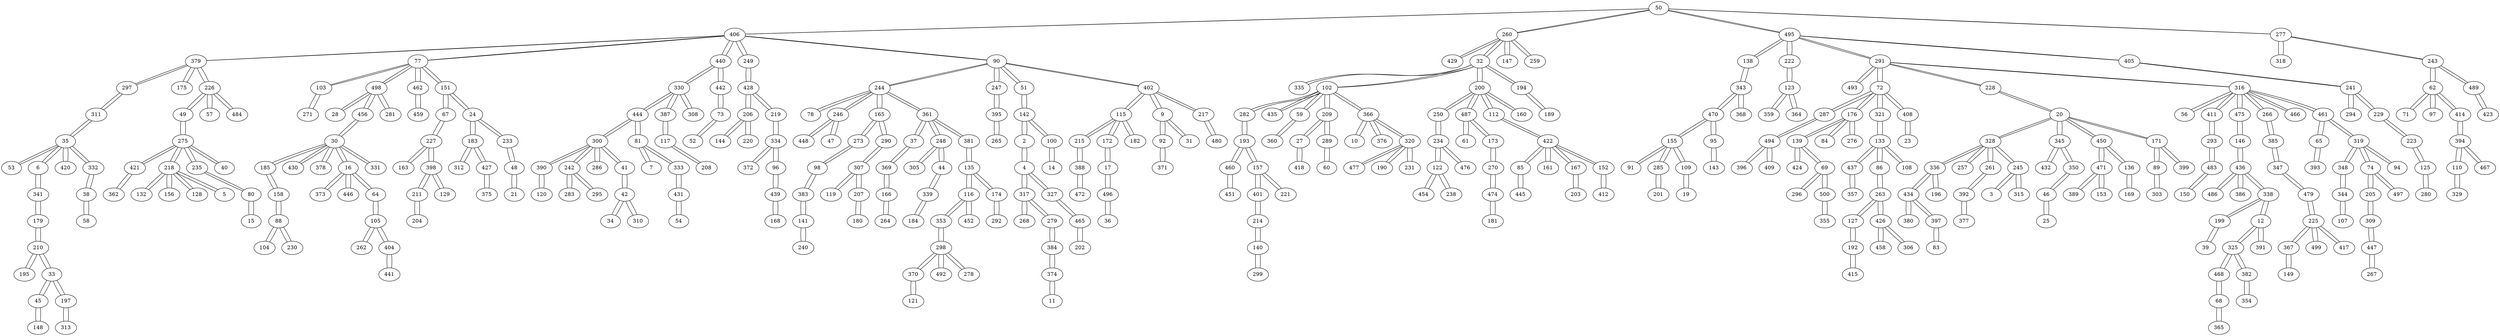 graph sample {
50 -- 406;
406 -- 50;
50 -- 260;
260 -- 50;
50 -- 495;
495 -- 50;
50 -- 277;
277 -- 50;
406 -- 379;
379 -- 406;
406 -- 77;
77 -- 406;
406 -- 440;
440 -- 406;
406 -- 249;
249 -- 406;
406 -- 90;
90 -- 406;
260 -- 429;
429 -- 260;
260 -- 32;
32 -- 260;
260 -- 147;
147 -- 260;
260 -- 259;
259 -- 260;
495 -- 138;
138 -- 495;
495 -- 222;
222 -- 495;
495 -- 291;
291 -- 495;
495 -- 405;
405 -- 495;
277 -- 318;
318 -- 277;
277 -- 243;
243 -- 277;
379 -- 297;
297 -- 379;
379 -- 175;
175 -- 379;
379 -- 226;
226 -- 379;
77 -- 103;
103 -- 77;
77 -- 498;
498 -- 77;
77 -- 462;
462 -- 77;
77 -- 151;
151 -- 77;
440 -- 330;
330 -- 440;
440 -- 442;
442 -- 440;
249 -- 428;
428 -- 249;
90 -- 244;
244 -- 90;
90 -- 247;
247 -- 90;
90 -- 51;
51 -- 90;
90 -- 402;
402 -- 90;
32 -- 335;
335 -- 32;
32 -- 102;
102 -- 32;
32 -- 200;
200 -- 32;
32 -- 194;
194 -- 32;
138 -- 343;
343 -- 138;
222 -- 123;
123 -- 222;
291 -- 493;
493 -- 291;
291 -- 72;
72 -- 291;
291 -- 228;
228 -- 291;
291 -- 316;
316 -- 291;
405 -- 241;
241 -- 405;
243 -- 62;
62 -- 243;
243 -- 489;
489 -- 243;
297 -- 311;
311 -- 297;
226 -- 49;
49 -- 226;
226 -- 57;
57 -- 226;
226 -- 484;
484 -- 226;
103 -- 271;
271 -- 103;
498 -- 28;
28 -- 498;
498 -- 456;
456 -- 498;
498 -- 281;
281 -- 498;
462 -- 459;
459 -- 462;
151 -- 67;
67 -- 151;
151 -- 24;
24 -- 151;
330 -- 444;
444 -- 330;
330 -- 387;
387 -- 330;
330 -- 308;
308 -- 330;
442 -- 73;
73 -- 442;
428 -- 206;
206 -- 428;
428 -- 219;
219 -- 428;
244 -- 78;
78 -- 244;
244 -- 246;
246 -- 244;
244 -- 165;
165 -- 244;
244 -- 361;
361 -- 244;
247 -- 395;
395 -- 247;
51 -- 142;
142 -- 51;
402 -- 115;
115 -- 402;
402 -- 9;
9 -- 402;
402 -- 217;
217 -- 402;
102 -- 282;
282 -- 102;
102 -- 435;
435 -- 102;
102 -- 59;
59 -- 102;
102 -- 209;
209 -- 102;
102 -- 366;
366 -- 102;
200 -- 250;
250 -- 200;
200 -- 487;
487 -- 200;
200 -- 112;
112 -- 200;
200 -- 160;
160 -- 200;
194 -- 189;
189 -- 194;
343 -- 470;
470 -- 343;
343 -- 368;
368 -- 343;
123 -- 359;
359 -- 123;
123 -- 364;
364 -- 123;
72 -- 287;
287 -- 72;
72 -- 176;
176 -- 72;
72 -- 321;
321 -- 72;
72 -- 408;
408 -- 72;
228 -- 20;
20 -- 228;
316 -- 56;
56 -- 316;
316 -- 411;
411 -- 316;
316 -- 475;
475 -- 316;
316 -- 266;
266 -- 316;
316 -- 466;
466 -- 316;
316 -- 461;
461 -- 316;
241 -- 294;
294 -- 241;
241 -- 229;
229 -- 241;
62 -- 71;
71 -- 62;
62 -- 97;
97 -- 62;
62 -- 414;
414 -- 62;
489 -- 423;
423 -- 489;
311 -- 35;
35 -- 311;
49 -- 275;
275 -- 49;
456 -- 30;
30 -- 456;
67 -- 227;
227 -- 67;
24 -- 183;
183 -- 24;
24 -- 233;
233 -- 24;
444 -- 300;
300 -- 444;
444 -- 81;
81 -- 444;
387 -- 117;
117 -- 387;
73 -- 52;
52 -- 73;
206 -- 144;
144 -- 206;
206 -- 220;
220 -- 206;
219 -- 334;
334 -- 219;
246 -- 448;
448 -- 246;
246 -- 47;
47 -- 246;
165 -- 273;
273 -- 165;
165 -- 290;
290 -- 165;
361 -- 37;
37 -- 361;
361 -- 248;
248 -- 361;
361 -- 381;
381 -- 361;
395 -- 265;
265 -- 395;
142 -- 2;
2 -- 142;
142 -- 100;
100 -- 142;
115 -- 215;
215 -- 115;
115 -- 172;
172 -- 115;
115 -- 182;
182 -- 115;
9 -- 92;
92 -- 9;
9 -- 31;
31 -- 9;
217 -- 480;
480 -- 217;
282 -- 193;
193 -- 282;
59 -- 360;
360 -- 59;
209 -- 27;
27 -- 209;
209 -- 289;
289 -- 209;
366 -- 10;
10 -- 366;
366 -- 376;
376 -- 366;
366 -- 320;
320 -- 366;
250 -- 234;
234 -- 250;
487 -- 61;
61 -- 487;
487 -- 173;
173 -- 487;
112 -- 422;
422 -- 112;
470 -- 155;
155 -- 470;
470 -- 95;
95 -- 470;
287 -- 494;
494 -- 287;
176 -- 139;
139 -- 176;
176 -- 84;
84 -- 176;
176 -- 276;
276 -- 176;
321 -- 133;
133 -- 321;
408 -- 23;
23 -- 408;
20 -- 328;
328 -- 20;
20 -- 345;
345 -- 20;
20 -- 450;
450 -- 20;
20 -- 171;
171 -- 20;
411 -- 293;
293 -- 411;
475 -- 146;
146 -- 475;
266 -- 385;
385 -- 266;
461 -- 65;
65 -- 461;
461 -- 319;
319 -- 461;
229 -- 223;
223 -- 229;
414 -- 394;
394 -- 414;
35 -- 53;
53 -- 35;
35 -- 6;
6 -- 35;
35 -- 420;
420 -- 35;
35 -- 332;
332 -- 35;
275 -- 421;
421 -- 275;
275 -- 218;
218 -- 275;
275 -- 235;
235 -- 275;
275 -- 40;
40 -- 275;
30 -- 185;
185 -- 30;
30 -- 430;
430 -- 30;
30 -- 378;
378 -- 30;
30 -- 16;
16 -- 30;
30 -- 331;
331 -- 30;
227 -- 163;
163 -- 227;
227 -- 398;
398 -- 227;
183 -- 312;
312 -- 183;
183 -- 427;
427 -- 183;
233 -- 48;
48 -- 233;
300 -- 390;
390 -- 300;
300 -- 242;
242 -- 300;
300 -- 286;
286 -- 300;
300 -- 41;
41 -- 300;
81 -- 7;
7 -- 81;
81 -- 333;
333 -- 81;
117 -- 208;
208 -- 117;
334 -- 372;
372 -- 334;
334 -- 96;
96 -- 334;
273 -- 98;
98 -- 273;
290 -- 307;
307 -- 290;
37 -- 369;
369 -- 37;
248 -- 305;
305 -- 248;
248 -- 44;
44 -- 248;
381 -- 135;
135 -- 381;
2 -- 4;
4 -- 2;
100 -- 14;
14 -- 100;
215 -- 388;
388 -- 215;
172 -- 17;
17 -- 172;
92 -- 371;
371 -- 92;
193 -- 460;
460 -- 193;
193 -- 157;
157 -- 193;
27 -- 418;
418 -- 27;
289 -- 60;
60 -- 289;
320 -- 477;
477 -- 320;
320 -- 190;
190 -- 320;
320 -- 231;
231 -- 320;
234 -- 122;
122 -- 234;
234 -- 476;
476 -- 234;
173 -- 270;
270 -- 173;
422 -- 85;
85 -- 422;
422 -- 161;
161 -- 422;
422 -- 167;
167 -- 422;
422 -- 152;
152 -- 422;
155 -- 91;
91 -- 155;
155 -- 285;
285 -- 155;
155 -- 109;
109 -- 155;
95 -- 143;
143 -- 95;
494 -- 396;
396 -- 494;
494 -- 409;
409 -- 494;
139 -- 424;
424 -- 139;
139 -- 69;
69 -- 139;
133 -- 437;
437 -- 133;
133 -- 86;
86 -- 133;
133 -- 108;
108 -- 133;
328 -- 336;
336 -- 328;
328 -- 257;
257 -- 328;
328 -- 261;
261 -- 328;
328 -- 245;
245 -- 328;
345 -- 432;
432 -- 345;
345 -- 350;
350 -- 345;
450 -- 471;
471 -- 450;
450 -- 136;
136 -- 450;
171 -- 89;
89 -- 171;
171 -- 399;
399 -- 171;
293 -- 483;
483 -- 293;
146 -- 436;
436 -- 146;
385 -- 347;
347 -- 385;
65 -- 393;
393 -- 65;
319 -- 348;
348 -- 319;
319 -- 74;
74 -- 319;
319 -- 94;
94 -- 319;
223 -- 125;
125 -- 223;
394 -- 110;
110 -- 394;
394 -- 467;
467 -- 394;
6 -- 341;
341 -- 6;
332 -- 38;
38 -- 332;
421 -- 362;
362 -- 421;
218 -- 132;
132 -- 218;
218 -- 156;
156 -- 218;
218 -- 128;
128 -- 218;
218 -- 5;
5 -- 218;
235 -- 80;
80 -- 235;
185 -- 158;
158 -- 185;
16 -- 373;
373 -- 16;
16 -- 446;
446 -- 16;
16 -- 64;
64 -- 16;
398 -- 211;
211 -- 398;
398 -- 129;
129 -- 398;
427 -- 375;
375 -- 427;
48 -- 21;
21 -- 48;
390 -- 120;
120 -- 390;
242 -- 283;
283 -- 242;
242 -- 295;
295 -- 242;
41 -- 42;
42 -- 41;
333 -- 431;
431 -- 333;
96 -- 439;
439 -- 96;
98 -- 383;
383 -- 98;
307 -- 119;
119 -- 307;
307 -- 207;
207 -- 307;
369 -- 166;
166 -- 369;
44 -- 339;
339 -- 44;
135 -- 116;
116 -- 135;
135 -- 174;
174 -- 135;
4 -- 317;
317 -- 4;
4 -- 327;
327 -- 4;
388 -- 472;
472 -- 388;
17 -- 496;
496 -- 17;
460 -- 451;
451 -- 460;
157 -- 401;
401 -- 157;
157 -- 221;
221 -- 157;
122 -- 454;
454 -- 122;
122 -- 238;
238 -- 122;
270 -- 474;
474 -- 270;
85 -- 445;
445 -- 85;
167 -- 203;
203 -- 167;
152 -- 412;
412 -- 152;
285 -- 201;
201 -- 285;
109 -- 19;
19 -- 109;
69 -- 296;
296 -- 69;
69 -- 500;
500 -- 69;
437 -- 357;
357 -- 437;
86 -- 263;
263 -- 86;
336 -- 434;
434 -- 336;
336 -- 196;
196 -- 336;
261 -- 392;
392 -- 261;
245 -- 3;
3 -- 245;
245 -- 315;
315 -- 245;
350 -- 46;
46 -- 350;
471 -- 389;
389 -- 471;
471 -- 153;
153 -- 471;
136 -- 169;
169 -- 136;
89 -- 303;
303 -- 89;
483 -- 150;
150 -- 483;
436 -- 486;
486 -- 436;
436 -- 386;
386 -- 436;
436 -- 338;
338 -- 436;
347 -- 479;
479 -- 347;
348 -- 344;
344 -- 348;
74 -- 205;
205 -- 74;
74 -- 497;
497 -- 74;
125 -- 280;
280 -- 125;
110 -- 329;
329 -- 110;
341 -- 179;
179 -- 341;
38 -- 58;
58 -- 38;
80 -- 15;
15 -- 80;
158 -- 88;
88 -- 158;
64 -- 105;
105 -- 64;
211 -- 204;
204 -- 211;
42 -- 34;
34 -- 42;
42 -- 310;
310 -- 42;
431 -- 54;
54 -- 431;
439 -- 168;
168 -- 439;
383 -- 141;
141 -- 383;
207 -- 180;
180 -- 207;
166 -- 264;
264 -- 166;
339 -- 184;
184 -- 339;
116 -- 353;
353 -- 116;
116 -- 452;
452 -- 116;
174 -- 292;
292 -- 174;
317 -- 268;
268 -- 317;
317 -- 279;
279 -- 317;
327 -- 465;
465 -- 327;
496 -- 36;
36 -- 496;
401 -- 214;
214 -- 401;
474 -- 181;
181 -- 474;
500 -- 355;
355 -- 500;
263 -- 127;
127 -- 263;
263 -- 426;
426 -- 263;
434 -- 380;
380 -- 434;
434 -- 397;
397 -- 434;
392 -- 377;
377 -- 392;
46 -- 25;
25 -- 46;
338 -- 199;
199 -- 338;
338 -- 12;
12 -- 338;
479 -- 225;
225 -- 479;
344 -- 107;
107 -- 344;
205 -- 309;
309 -- 205;
179 -- 210;
210 -- 179;
88 -- 104;
104 -- 88;
88 -- 230;
230 -- 88;
105 -- 262;
262 -- 105;
105 -- 404;
404 -- 105;
141 -- 240;
240 -- 141;
353 -- 298;
298 -- 353;
279 -- 384;
384 -- 279;
465 -- 202;
202 -- 465;
214 -- 140;
140 -- 214;
127 -- 192;
192 -- 127;
426 -- 458;
458 -- 426;
426 -- 306;
306 -- 426;
397 -- 83;
83 -- 397;
199 -- 39;
39 -- 199;
12 -- 325;
325 -- 12;
12 -- 391;
391 -- 12;
225 -- 367;
367 -- 225;
225 -- 499;
499 -- 225;
225 -- 417;
417 -- 225;
309 -- 447;
447 -- 309;
210 -- 195;
195 -- 210;
210 -- 33;
33 -- 210;
404 -- 441;
441 -- 404;
298 -- 370;
370 -- 298;
298 -- 492;
492 -- 298;
298 -- 278;
278 -- 298;
384 -- 374;
374 -- 384;
140 -- 299;
299 -- 140;
192 -- 415;
415 -- 192;
325 -- 468;
468 -- 325;
325 -- 382;
382 -- 325;
367 -- 149;
149 -- 367;
447 -- 267;
267 -- 447;
33 -- 45;
45 -- 33;
33 -- 197;
197 -- 33;
370 -- 121;
121 -- 370;
374 -- 11;
11 -- 374;
468 -- 68;
68 -- 468;
382 -- 354;
354 -- 382;
45 -- 148;
148 -- 45;
197 -- 313;
313 -- 197;
68 -- 365;
365 -- 68;
}